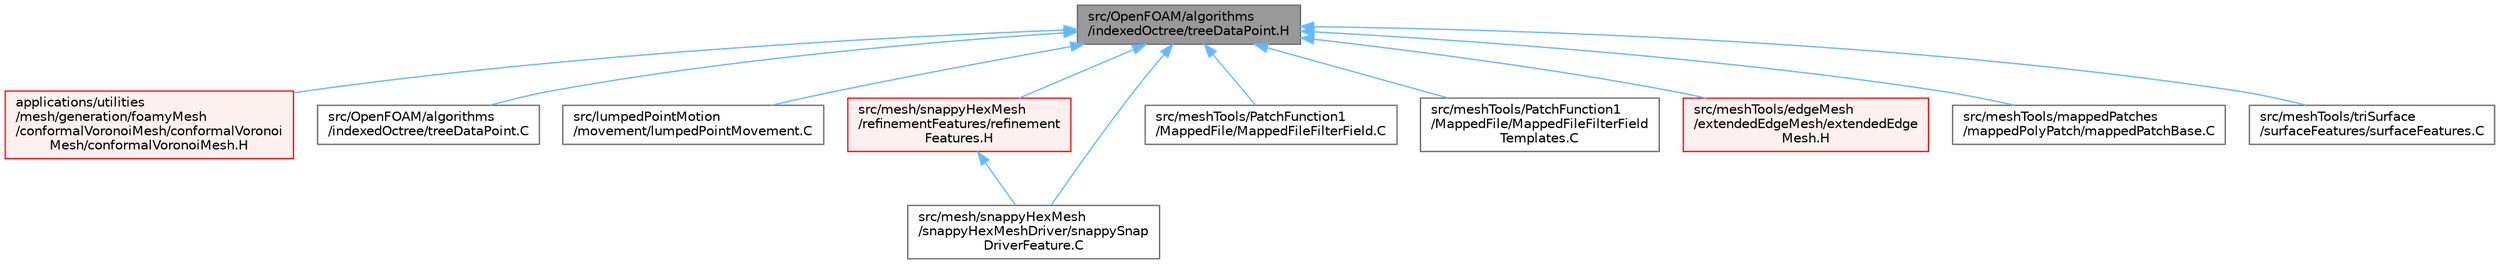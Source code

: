 digraph "src/OpenFOAM/algorithms/indexedOctree/treeDataPoint.H"
{
 // LATEX_PDF_SIZE
  bgcolor="transparent";
  edge [fontname=Helvetica,fontsize=10,labelfontname=Helvetica,labelfontsize=10];
  node [fontname=Helvetica,fontsize=10,shape=box,height=0.2,width=0.4];
  Node1 [id="Node000001",label="src/OpenFOAM/algorithms\l/indexedOctree/treeDataPoint.H",height=0.2,width=0.4,color="gray40", fillcolor="grey60", style="filled", fontcolor="black",tooltip=" "];
  Node1 -> Node2 [id="edge1_Node000001_Node000002",dir="back",color="steelblue1",style="solid",tooltip=" "];
  Node2 [id="Node000002",label="applications/utilities\l/mesh/generation/foamyMesh\l/conformalVoronoiMesh/conformalVoronoi\lMesh/conformalVoronoiMesh.H",height=0.2,width=0.4,color="red", fillcolor="#FFF0F0", style="filled",URL="$conformalVoronoiMesh_8H.html",tooltip=" "];
  Node1 -> Node17 [id="edge2_Node000001_Node000017",dir="back",color="steelblue1",style="solid",tooltip=" "];
  Node17 [id="Node000017",label="src/OpenFOAM/algorithms\l/indexedOctree/treeDataPoint.C",height=0.2,width=0.4,color="grey40", fillcolor="white", style="filled",URL="$treeDataPoint_8C.html",tooltip=" "];
  Node1 -> Node18 [id="edge3_Node000001_Node000018",dir="back",color="steelblue1",style="solid",tooltip=" "];
  Node18 [id="Node000018",label="src/lumpedPointMotion\l/movement/lumpedPointMovement.C",height=0.2,width=0.4,color="grey40", fillcolor="white", style="filled",URL="$src_2lumpedPointMotion_2movement_2lumpedPointMovement_8C.html",tooltip=" "];
  Node1 -> Node19 [id="edge4_Node000001_Node000019",dir="back",color="steelblue1",style="solid",tooltip=" "];
  Node19 [id="Node000019",label="src/mesh/snappyHexMesh\l/refinementFeatures/refinement\lFeatures.H",height=0.2,width=0.4,color="red", fillcolor="#FFF0F0", style="filled",URL="$refinementFeatures_8H.html",tooltip=" "];
  Node19 -> Node26 [id="edge5_Node000019_Node000026",dir="back",color="steelblue1",style="solid",tooltip=" "];
  Node26 [id="Node000026",label="src/mesh/snappyHexMesh\l/snappyHexMeshDriver/snappySnap\lDriverFeature.C",height=0.2,width=0.4,color="grey40", fillcolor="white", style="filled",URL="$snappySnapDriverFeature_8C.html",tooltip=" "];
  Node1 -> Node26 [id="edge6_Node000001_Node000026",dir="back",color="steelblue1",style="solid",tooltip=" "];
  Node1 -> Node28 [id="edge7_Node000001_Node000028",dir="back",color="steelblue1",style="solid",tooltip=" "];
  Node28 [id="Node000028",label="src/meshTools/PatchFunction1\l/MappedFile/MappedFileFilterField.C",height=0.2,width=0.4,color="grey40", fillcolor="white", style="filled",URL="$MappedFileFilterField_8C.html",tooltip=" "];
  Node1 -> Node29 [id="edge8_Node000001_Node000029",dir="back",color="steelblue1",style="solid",tooltip=" "];
  Node29 [id="Node000029",label="src/meshTools/PatchFunction1\l/MappedFile/MappedFileFilterField\lTemplates.C",height=0.2,width=0.4,color="grey40", fillcolor="white", style="filled",URL="$MappedFileFilterFieldTemplates_8C.html",tooltip=" "];
  Node1 -> Node30 [id="edge9_Node000001_Node000030",dir="back",color="steelblue1",style="solid",tooltip=" "];
  Node30 [id="Node000030",label="src/meshTools/edgeMesh\l/extendedEdgeMesh/extendedEdge\lMesh.H",height=0.2,width=0.4,color="red", fillcolor="#FFF0F0", style="filled",URL="$extendedEdgeMesh_8H.html",tooltip=" "];
  Node1 -> Node58 [id="edge10_Node000001_Node000058",dir="back",color="steelblue1",style="solid",tooltip=" "];
  Node58 [id="Node000058",label="src/meshTools/mappedPatches\l/mappedPolyPatch/mappedPatchBase.C",height=0.2,width=0.4,color="grey40", fillcolor="white", style="filled",URL="$mappedPatchBase_8C.html",tooltip=" "];
  Node1 -> Node59 [id="edge11_Node000001_Node000059",dir="back",color="steelblue1",style="solid",tooltip=" "];
  Node59 [id="Node000059",label="src/meshTools/triSurface\l/surfaceFeatures/surfaceFeatures.C",height=0.2,width=0.4,color="grey40", fillcolor="white", style="filled",URL="$surfaceFeatures_8C.html",tooltip=" "];
}
